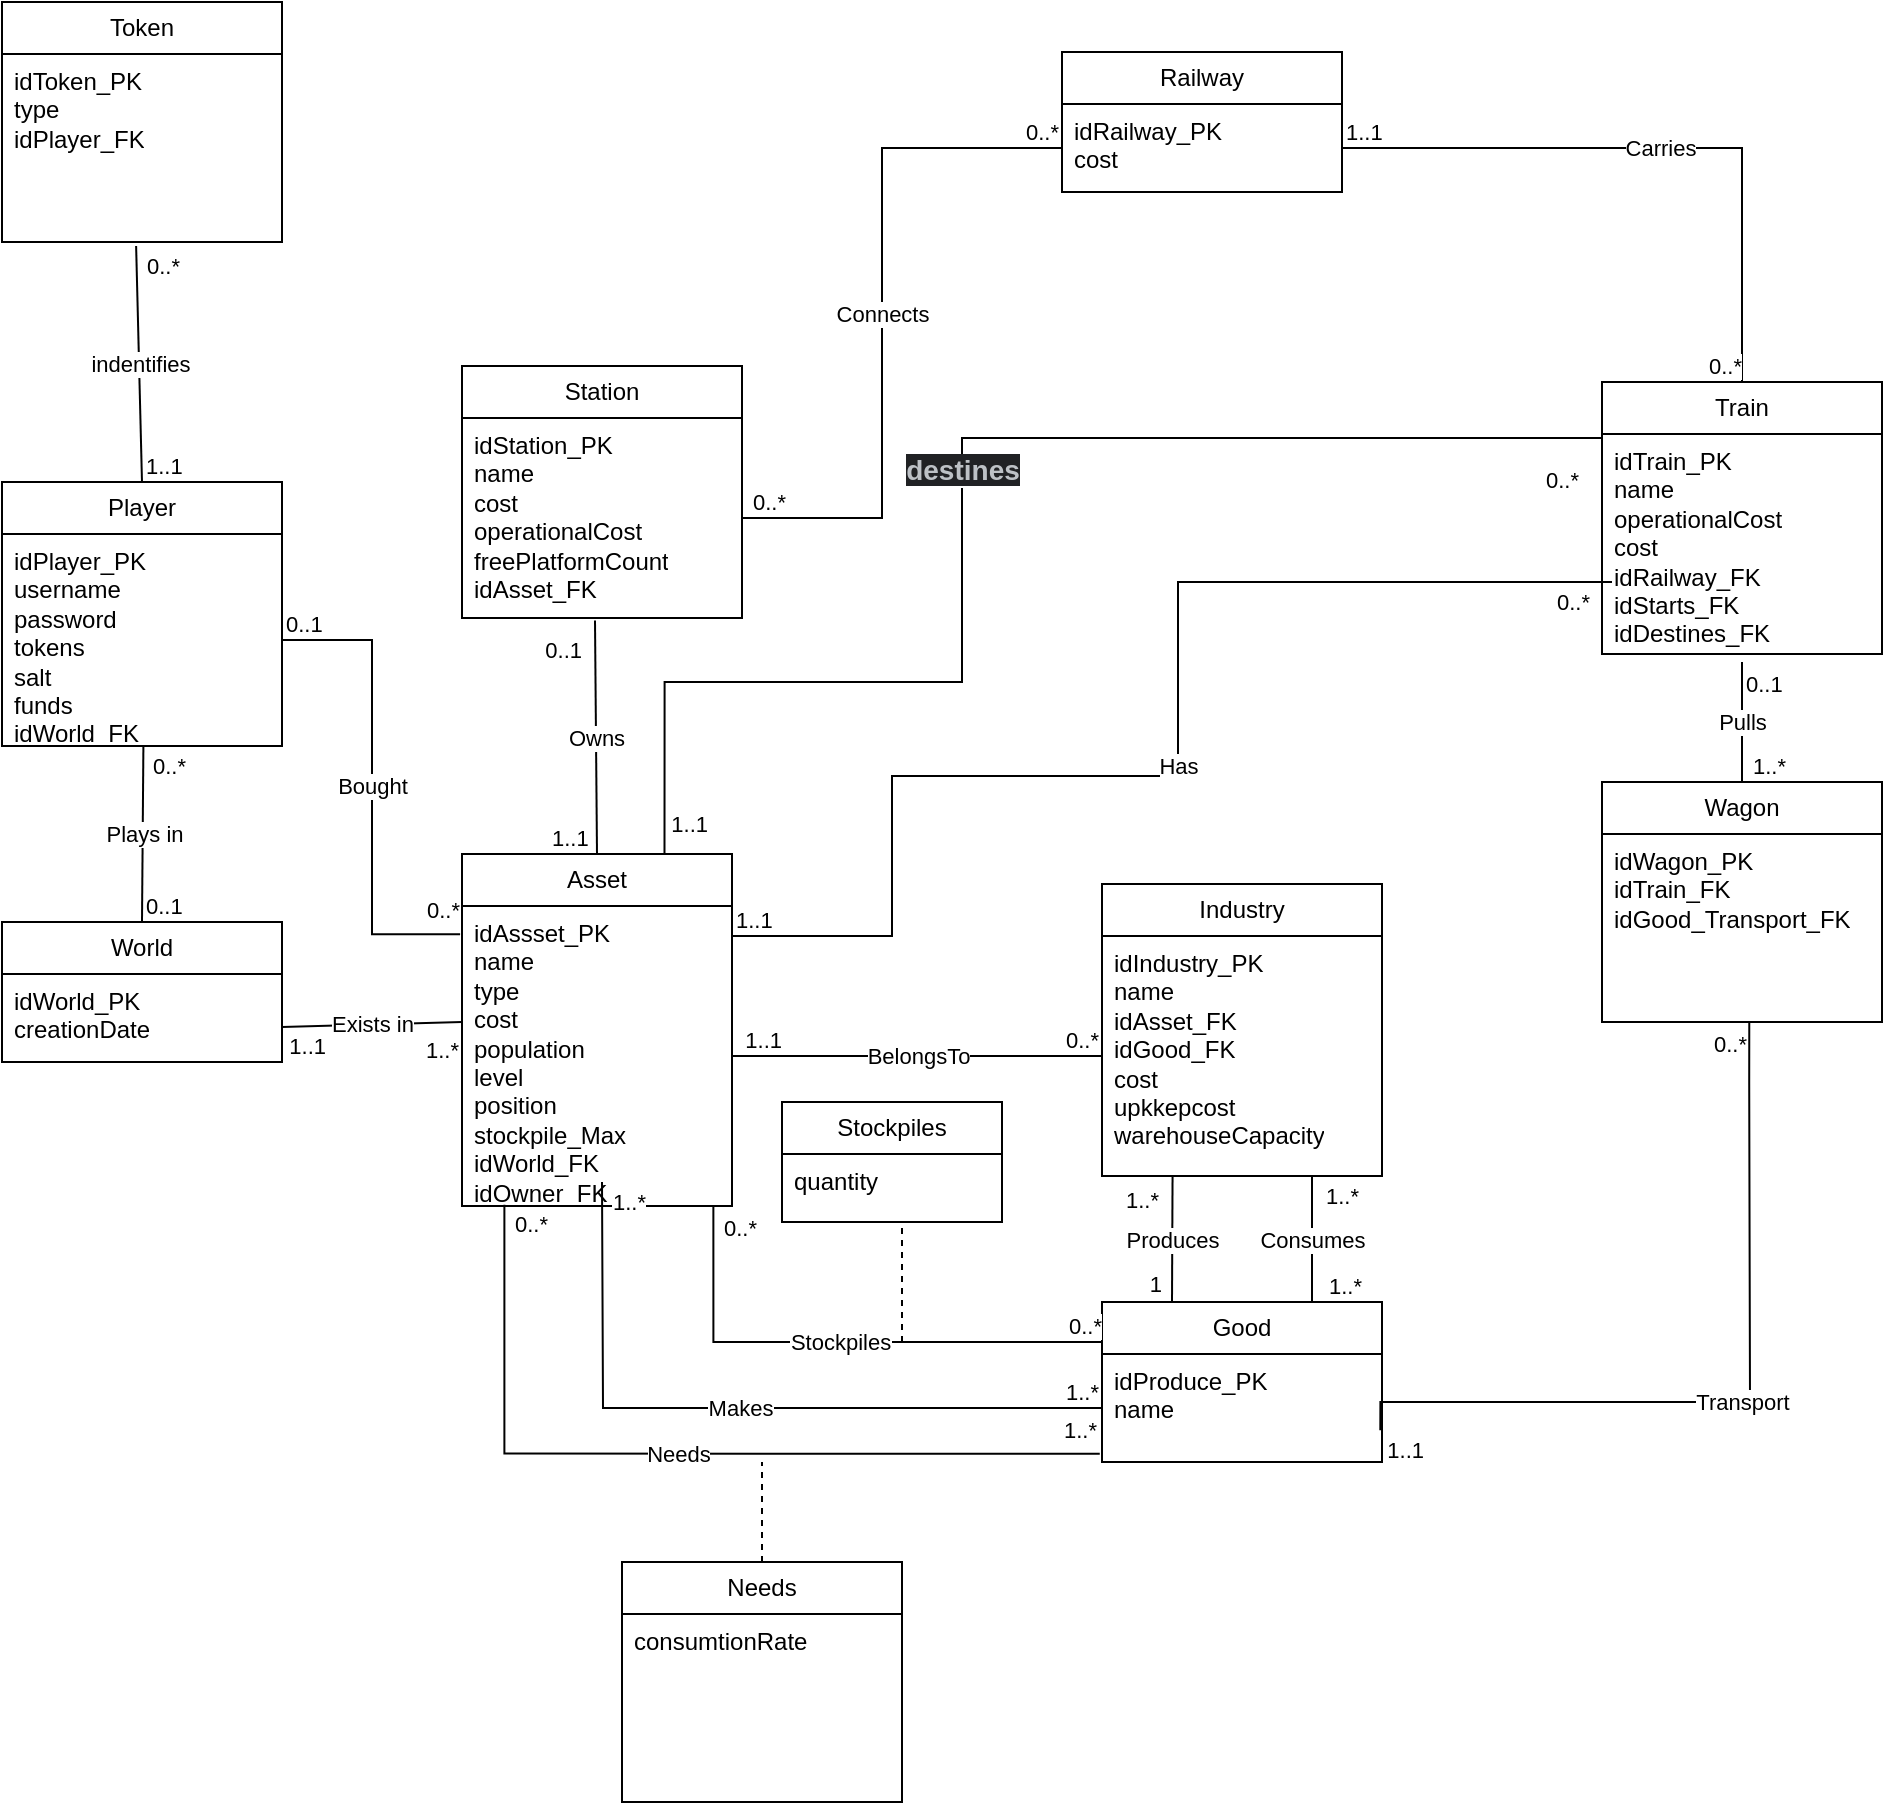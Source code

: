 <mxfile>
    <diagram name="Page-1" id="iOuRqfUdjlF2QSnf6yrc">
        <mxGraphModel dx="1214" dy="1879" grid="1" gridSize="10" guides="1" tooltips="1" connect="1" arrows="1" fold="1" page="1" pageScale="1" pageWidth="850" pageHeight="1100" math="0" shadow="0">
            <root>
                <mxCell id="0"/>
                <mxCell id="1" parent="0"/>
                <mxCell id="L3EQUS6Kodnhl2BeCCfc-5" value="Industry" style="swimlane;fontStyle=0;childLayout=stackLayout;horizontal=1;startSize=26;fillColor=none;horizontalStack=0;resizeParent=1;resizeParentMax=0;resizeLast=0;collapsible=1;marginBottom=0;whiteSpace=wrap;html=1;" parent="1" vertex="1">
                    <mxGeometry x="610" y="281" width="140" height="146" as="geometry"/>
                </mxCell>
                <mxCell id="L3EQUS6Kodnhl2BeCCfc-6" value="idIndustry_PK&lt;br&gt;name&lt;br&gt;idAsset_FK&lt;br&gt;idGood_FK&lt;br&gt;cost&lt;br&gt;upkkepcost&lt;br&gt;warehouseCapacity" style="text;strokeColor=none;fillColor=none;align=left;verticalAlign=top;spacingLeft=4;spacingRight=4;overflow=hidden;rotatable=0;points=[[0,0.5],[1,0.5]];portConstraint=eastwest;whiteSpace=wrap;html=1;" parent="L3EQUS6Kodnhl2BeCCfc-5" vertex="1">
                    <mxGeometry y="26" width="140" height="120" as="geometry"/>
                </mxCell>
                <mxCell id="L3EQUS6Kodnhl2BeCCfc-13" value="Railway" style="swimlane;fontStyle=0;childLayout=stackLayout;horizontal=1;startSize=26;fillColor=none;horizontalStack=0;resizeParent=1;resizeParentMax=0;resizeLast=0;collapsible=1;marginBottom=0;whiteSpace=wrap;html=1;" parent="1" vertex="1">
                    <mxGeometry x="590" y="-135" width="140" height="70" as="geometry"/>
                </mxCell>
                <mxCell id="L3EQUS6Kodnhl2BeCCfc-14" value="idRailway_PK&lt;br&gt;cost" style="text;strokeColor=none;fillColor=none;align=left;verticalAlign=top;spacingLeft=4;spacingRight=4;overflow=hidden;rotatable=0;points=[[0,0.5],[1,0.5]];portConstraint=eastwest;whiteSpace=wrap;html=1;" parent="L3EQUS6Kodnhl2BeCCfc-13" vertex="1">
                    <mxGeometry y="26" width="140" height="44" as="geometry"/>
                </mxCell>
                <mxCell id="L3EQUS6Kodnhl2BeCCfc-15" value="Station" style="swimlane;fontStyle=0;childLayout=stackLayout;horizontal=1;startSize=26;fillColor=none;horizontalStack=0;resizeParent=1;resizeParentMax=0;resizeLast=0;collapsible=1;marginBottom=0;whiteSpace=wrap;html=1;" parent="1" vertex="1">
                    <mxGeometry x="290" y="22" width="140" height="126" as="geometry"/>
                </mxCell>
                <mxCell id="L3EQUS6Kodnhl2BeCCfc-16" value="idStation_PK&lt;br&gt;name&lt;br&gt;cost&lt;br&gt;operationalCost&lt;br&gt;freePlatformCount&lt;br&gt;idAsset_FK" style="text;strokeColor=none;fillColor=none;align=left;verticalAlign=top;spacingLeft=4;spacingRight=4;overflow=hidden;rotatable=0;points=[[0,0.5],[1,0.5]];portConstraint=eastwest;whiteSpace=wrap;html=1;" parent="L3EQUS6Kodnhl2BeCCfc-15" vertex="1">
                    <mxGeometry y="26" width="140" height="100" as="geometry"/>
                </mxCell>
                <mxCell id="L3EQUS6Kodnhl2BeCCfc-17" value="World" style="swimlane;fontStyle=0;childLayout=stackLayout;horizontal=1;startSize=26;fillColor=none;horizontalStack=0;resizeParent=1;resizeParentMax=0;resizeLast=0;collapsible=1;marginBottom=0;whiteSpace=wrap;html=1;" parent="1" vertex="1">
                    <mxGeometry x="60" y="300" width="140" height="70" as="geometry"/>
                </mxCell>
                <mxCell id="L3EQUS6Kodnhl2BeCCfc-18" value="idWorld_PK&lt;br&gt;creationDate" style="text;strokeColor=none;fillColor=none;align=left;verticalAlign=top;spacingLeft=4;spacingRight=4;overflow=hidden;rotatable=0;points=[[0,0.5],[1,0.5]];portConstraint=eastwest;whiteSpace=wrap;html=1;" parent="L3EQUS6Kodnhl2BeCCfc-17" vertex="1">
                    <mxGeometry y="26" width="140" height="44" as="geometry"/>
                </mxCell>
                <mxCell id="L3EQUS6Kodnhl2BeCCfc-19" value="Player" style="swimlane;fontStyle=0;childLayout=stackLayout;horizontal=1;startSize=26;fillColor=none;horizontalStack=0;resizeParent=1;resizeParentMax=0;resizeLast=0;collapsible=1;marginBottom=0;whiteSpace=wrap;html=1;" parent="1" vertex="1">
                    <mxGeometry x="60" y="80" width="140" height="132" as="geometry"/>
                </mxCell>
                <mxCell id="L3EQUS6Kodnhl2BeCCfc-20" value="idPlayer_PK&lt;br&gt;username&lt;br&gt;password&lt;br&gt;tokens&lt;br&gt;salt&lt;br&gt;funds&lt;br&gt;idWorld_FK" style="text;strokeColor=none;fillColor=none;align=left;verticalAlign=top;spacingLeft=4;spacingRight=4;overflow=hidden;rotatable=0;points=[[0,0.5],[1,0.5]];portConstraint=eastwest;whiteSpace=wrap;html=1;" parent="L3EQUS6Kodnhl2BeCCfc-19" vertex="1">
                    <mxGeometry y="26" width="140" height="106" as="geometry"/>
                </mxCell>
                <mxCell id="L3EQUS6Kodnhl2BeCCfc-29" value="Good" style="swimlane;fontStyle=0;childLayout=stackLayout;horizontal=1;startSize=26;fillColor=none;horizontalStack=0;resizeParent=1;resizeParentMax=0;resizeLast=0;collapsible=1;marginBottom=0;whiteSpace=wrap;html=1;" parent="1" vertex="1">
                    <mxGeometry x="610" y="490" width="140" height="80" as="geometry"/>
                </mxCell>
                <mxCell id="L3EQUS6Kodnhl2BeCCfc-30" value="idProduce_PK&lt;br&gt;name" style="text;strokeColor=none;fillColor=none;align=left;verticalAlign=top;spacingLeft=4;spacingRight=4;overflow=hidden;rotatable=0;points=[[0,0.5],[1,0.5]];portConstraint=eastwest;whiteSpace=wrap;html=1;" parent="L3EQUS6Kodnhl2BeCCfc-29" vertex="1">
                    <mxGeometry y="26" width="140" height="54" as="geometry"/>
                </mxCell>
                <mxCell id="L3EQUS6Kodnhl2BeCCfc-33" value="Train" style="swimlane;fontStyle=0;childLayout=stackLayout;horizontal=1;startSize=26;fillColor=none;horizontalStack=0;resizeParent=1;resizeParentMax=0;resizeLast=0;collapsible=1;marginBottom=0;whiteSpace=wrap;html=1;" parent="1" vertex="1">
                    <mxGeometry x="860" y="30" width="140" height="136" as="geometry"/>
                </mxCell>
                <mxCell id="L3EQUS6Kodnhl2BeCCfc-34" value="idTrain_PK&lt;br&gt;name&lt;br&gt;operationalCost&lt;br&gt;cost&lt;br&gt;idRailway_FK&lt;br&gt;idStarts_FK&lt;br&gt;idDestines_FK" style="text;strokeColor=none;fillColor=none;align=left;verticalAlign=top;spacingLeft=4;spacingRight=4;overflow=hidden;rotatable=0;points=[[0,0.5],[1,0.5]];portConstraint=eastwest;whiteSpace=wrap;html=1;" parent="L3EQUS6Kodnhl2BeCCfc-33" vertex="1">
                    <mxGeometry y="26" width="140" height="110" as="geometry"/>
                </mxCell>
                <mxCell id="25" value="" style="endArrow=none;html=1;rounded=0;endFill=0;entryX=0.5;entryY=0;entryDx=0;entryDy=0;" parent="L3EQUS6Kodnhl2BeCCfc-33" target="23" edge="1">
                    <mxGeometry relative="1" as="geometry">
                        <mxPoint x="70" y="140" as="sourcePoint"/>
                        <mxPoint x="69.71" y="180" as="targetPoint"/>
                    </mxGeometry>
                </mxCell>
                <mxCell id="26" value="Pulls" style="edgeLabel;resizable=0;html=1;align=center;verticalAlign=middle;" parent="25" connectable="0" vertex="1">
                    <mxGeometry relative="1" as="geometry"/>
                </mxCell>
                <mxCell id="27" value="0..1" style="edgeLabel;resizable=0;html=1;align=left;verticalAlign=bottom;" parent="25" connectable="0" vertex="1">
                    <mxGeometry x="-1" relative="1" as="geometry">
                        <mxPoint y="19" as="offset"/>
                    </mxGeometry>
                </mxCell>
                <mxCell id="28" value="1..*" style="edgeLabel;resizable=0;html=1;align=right;verticalAlign=bottom;" parent="25" connectable="0" vertex="1">
                    <mxGeometry x="1" relative="1" as="geometry">
                        <mxPoint x="22" as="offset"/>
                    </mxGeometry>
                </mxCell>
                <mxCell id="L3EQUS6Kodnhl2BeCCfc-40" value="" style="endArrow=none;html=1;rounded=0;endFill=0;entryX=0.25;entryY=0;entryDx=0;entryDy=0;exitX=0.252;exitY=1;exitDx=0;exitDy=0;exitPerimeter=0;" parent="1" source="L3EQUS6Kodnhl2BeCCfc-6" target="L3EQUS6Kodnhl2BeCCfc-29" edge="1">
                    <mxGeometry relative="1" as="geometry">
                        <mxPoint x="645" y="390" as="sourcePoint"/>
                        <mxPoint x="570" y="600" as="targetPoint"/>
                    </mxGeometry>
                </mxCell>
                <mxCell id="L3EQUS6Kodnhl2BeCCfc-41" value="Produces" style="edgeLabel;resizable=0;html=1;align=center;verticalAlign=middle;" parent="L3EQUS6Kodnhl2BeCCfc-40" connectable="0" vertex="1">
                    <mxGeometry relative="1" as="geometry"/>
                </mxCell>
                <mxCell id="L3EQUS6Kodnhl2BeCCfc-42" value="1..*" style="edgeLabel;resizable=0;html=1;align=left;verticalAlign=bottom;" parent="L3EQUS6Kodnhl2BeCCfc-40" connectable="0" vertex="1">
                    <mxGeometry x="-1" relative="1" as="geometry">
                        <mxPoint x="-25" y="20" as="offset"/>
                    </mxGeometry>
                </mxCell>
                <mxCell id="L3EQUS6Kodnhl2BeCCfc-43" value="1" style="edgeLabel;resizable=0;html=1;align=right;verticalAlign=bottom;" parent="L3EQUS6Kodnhl2BeCCfc-40" connectable="0" vertex="1">
                    <mxGeometry x="1" relative="1" as="geometry">
                        <mxPoint x="-5" as="offset"/>
                    </mxGeometry>
                </mxCell>
                <mxCell id="L3EQUS6Kodnhl2BeCCfc-44" value="" style="endArrow=none;html=1;rounded=0;endFill=0;entryX=0.75;entryY=0;entryDx=0;entryDy=0;exitX=0.75;exitY=1;exitDx=0;exitDy=0;" parent="1" source="L3EQUS6Kodnhl2BeCCfc-5" target="L3EQUS6Kodnhl2BeCCfc-29" edge="1">
                    <mxGeometry relative="1" as="geometry">
                        <mxPoint x="710" y="390" as="sourcePoint"/>
                        <mxPoint x="700" y="630" as="targetPoint"/>
                    </mxGeometry>
                </mxCell>
                <mxCell id="L3EQUS6Kodnhl2BeCCfc-45" value="Consumes" style="edgeLabel;resizable=0;html=1;align=center;verticalAlign=middle;" parent="L3EQUS6Kodnhl2BeCCfc-44" connectable="0" vertex="1">
                    <mxGeometry relative="1" as="geometry"/>
                </mxCell>
                <mxCell id="L3EQUS6Kodnhl2BeCCfc-46" value="1..*" style="edgeLabel;resizable=0;html=1;align=left;verticalAlign=bottom;" parent="L3EQUS6Kodnhl2BeCCfc-44" connectable="0" vertex="1">
                    <mxGeometry x="-1" relative="1" as="geometry">
                        <mxPoint x="5" y="18" as="offset"/>
                    </mxGeometry>
                </mxCell>
                <mxCell id="L3EQUS6Kodnhl2BeCCfc-47" value="1..*" style="edgeLabel;resizable=0;html=1;align=right;verticalAlign=bottom;" parent="L3EQUS6Kodnhl2BeCCfc-44" connectable="0" vertex="1">
                    <mxGeometry x="1" relative="1" as="geometry">
                        <mxPoint x="25" as="offset"/>
                    </mxGeometry>
                </mxCell>
                <mxCell id="L3EQUS6Kodnhl2BeCCfc-49" value="" style="endArrow=none;html=1;rounded=0;endFill=0;exitX=0;exitY=0.5;exitDx=0;exitDy=0;entryX=1;entryY=0.5;entryDx=0;entryDy=0;" parent="1" source="L3EQUS6Kodnhl2BeCCfc-6" target="8" edge="1">
                    <mxGeometry relative="1" as="geometry">
                        <mxPoint x="520" y="290" as="sourcePoint"/>
                        <mxPoint x="460" y="348" as="targetPoint"/>
                    </mxGeometry>
                </mxCell>
                <mxCell id="L3EQUS6Kodnhl2BeCCfc-50" value="BelongsTo" style="edgeLabel;resizable=0;html=1;align=center;verticalAlign=middle;" parent="L3EQUS6Kodnhl2BeCCfc-49" connectable="0" vertex="1">
                    <mxGeometry relative="1" as="geometry"/>
                </mxCell>
                <mxCell id="L3EQUS6Kodnhl2BeCCfc-51" value="0..*" style="edgeLabel;resizable=0;html=1;align=left;verticalAlign=bottom;" parent="L3EQUS6Kodnhl2BeCCfc-49" connectable="0" vertex="1">
                    <mxGeometry x="-1" relative="1" as="geometry">
                        <mxPoint x="-20" as="offset"/>
                    </mxGeometry>
                </mxCell>
                <mxCell id="L3EQUS6Kodnhl2BeCCfc-52" value="1..1" style="edgeLabel;resizable=0;html=1;align=right;verticalAlign=bottom;" parent="L3EQUS6Kodnhl2BeCCfc-49" connectable="0" vertex="1">
                    <mxGeometry x="1" relative="1" as="geometry">
                        <mxPoint x="25" as="offset"/>
                    </mxGeometry>
                </mxCell>
                <mxCell id="L3EQUS6Kodnhl2BeCCfc-53" value="" style="endArrow=none;html=1;rounded=0;endFill=0;exitX=1;exitY=0.5;exitDx=0;exitDy=0;entryX=0.5;entryY=0;entryDx=0;entryDy=0;edgeStyle=orthogonalEdgeStyle;" parent="1" source="L3EQUS6Kodnhl2BeCCfc-14" target="L3EQUS6Kodnhl2BeCCfc-33" edge="1">
                    <mxGeometry relative="1" as="geometry">
                        <mxPoint x="740" y="185" as="sourcePoint"/>
                        <mxPoint x="900" y="185" as="targetPoint"/>
                    </mxGeometry>
                </mxCell>
                <mxCell id="L3EQUS6Kodnhl2BeCCfc-54" value="Carries" style="edgeLabel;resizable=0;html=1;align=center;verticalAlign=middle;" parent="L3EQUS6Kodnhl2BeCCfc-53" connectable="0" vertex="1">
                    <mxGeometry relative="1" as="geometry"/>
                </mxCell>
                <mxCell id="L3EQUS6Kodnhl2BeCCfc-55" value="1..1" style="edgeLabel;resizable=0;html=1;align=left;verticalAlign=bottom;" parent="L3EQUS6Kodnhl2BeCCfc-53" connectable="0" vertex="1">
                    <mxGeometry x="-1" relative="1" as="geometry"/>
                </mxCell>
                <mxCell id="L3EQUS6Kodnhl2BeCCfc-56" value="0..*" style="edgeLabel;resizable=0;html=1;align=right;verticalAlign=bottom;" parent="L3EQUS6Kodnhl2BeCCfc-53" connectable="0" vertex="1">
                    <mxGeometry x="1" relative="1" as="geometry"/>
                </mxCell>
                <mxCell id="L3EQUS6Kodnhl2BeCCfc-58" value="" style="endArrow=none;html=1;rounded=0;endFill=0;entryX=0;entryY=0.25;entryDx=0;entryDy=0;edgeStyle=orthogonalEdgeStyle;exitX=0.931;exitY=1.003;exitDx=0;exitDy=0;exitPerimeter=0;" parent="1" source="8" target="L3EQUS6Kodnhl2BeCCfc-29" edge="1">
                    <mxGeometry relative="1" as="geometry">
                        <mxPoint x="355" y="440" as="sourcePoint"/>
                        <mxPoint x="990" y="420" as="targetPoint"/>
                        <Array as="points">
                            <mxPoint x="416" y="510"/>
                        </Array>
                    </mxGeometry>
                </mxCell>
                <mxCell id="L3EQUS6Kodnhl2BeCCfc-59" value="Stockpiles" style="edgeLabel;resizable=0;html=1;align=center;verticalAlign=middle;" parent="L3EQUS6Kodnhl2BeCCfc-58" connectable="0" vertex="1">
                    <mxGeometry relative="1" as="geometry"/>
                </mxCell>
                <mxCell id="L3EQUS6Kodnhl2BeCCfc-60" value="0..*" style="edgeLabel;resizable=0;html=1;align=left;verticalAlign=bottom;" parent="L3EQUS6Kodnhl2BeCCfc-58" connectable="0" vertex="1">
                    <mxGeometry x="-1" relative="1" as="geometry">
                        <mxPoint x="3" y="19" as="offset"/>
                    </mxGeometry>
                </mxCell>
                <mxCell id="L3EQUS6Kodnhl2BeCCfc-61" value="0..*" style="edgeLabel;resizable=0;html=1;align=right;verticalAlign=bottom;" parent="L3EQUS6Kodnhl2BeCCfc-58" connectable="0" vertex="1">
                    <mxGeometry x="1" relative="1" as="geometry">
                        <mxPoint as="offset"/>
                    </mxGeometry>
                </mxCell>
                <mxCell id="L3EQUS6Kodnhl2BeCCfc-66" value="" style="endArrow=none;html=1;rounded=0;endFill=0;entryX=0.475;entryY=1.012;entryDx=0;entryDy=0;entryPerimeter=0;exitX=0.5;exitY=0;exitDx=0;exitDy=0;" parent="1" source="7" target="L3EQUS6Kodnhl2BeCCfc-16" edge="1">
                    <mxGeometry relative="1" as="geometry">
                        <mxPoint x="357" y="230" as="sourcePoint"/>
                        <mxPoint x="599" y="117" as="targetPoint"/>
                    </mxGeometry>
                </mxCell>
                <mxCell id="L3EQUS6Kodnhl2BeCCfc-67" value="Owns" style="edgeLabel;resizable=0;html=1;align=center;verticalAlign=middle;" parent="L3EQUS6Kodnhl2BeCCfc-66" connectable="0" vertex="1">
                    <mxGeometry relative="1" as="geometry"/>
                </mxCell>
                <mxCell id="L3EQUS6Kodnhl2BeCCfc-68" value="1..1" style="edgeLabel;resizable=0;html=1;align=left;verticalAlign=bottom;" parent="L3EQUS6Kodnhl2BeCCfc-66" connectable="0" vertex="1">
                    <mxGeometry x="-1" relative="1" as="geometry">
                        <mxPoint x="-25" as="offset"/>
                    </mxGeometry>
                </mxCell>
                <mxCell id="L3EQUS6Kodnhl2BeCCfc-69" value="0..1" style="edgeLabel;resizable=0;html=1;align=right;verticalAlign=bottom;" parent="L3EQUS6Kodnhl2BeCCfc-66" connectable="0" vertex="1">
                    <mxGeometry x="1" relative="1" as="geometry">
                        <mxPoint x="-6" y="23" as="offset"/>
                    </mxGeometry>
                </mxCell>
                <mxCell id="2" value="" style="endArrow=none;html=1;rounded=0;endFill=0;entryX=1;entryY=0.5;entryDx=0;entryDy=0;exitX=0;exitY=0.5;exitDx=0;exitDy=0;edgeStyle=orthogonalEdgeStyle;" parent="1" source="L3EQUS6Kodnhl2BeCCfc-14" target="L3EQUS6Kodnhl2BeCCfc-16" edge="1">
                    <mxGeometry relative="1" as="geometry">
                        <mxPoint x="939.76" y="170" as="sourcePoint"/>
                        <mxPoint x="480" y="170.0" as="targetPoint"/>
                        <Array as="points">
                            <mxPoint x="500" y="-87"/>
                            <mxPoint x="500" y="98"/>
                        </Array>
                    </mxGeometry>
                </mxCell>
                <mxCell id="3" value="Connects" style="edgeLabel;resizable=0;html=1;align=center;verticalAlign=middle;" parent="2" connectable="0" vertex="1">
                    <mxGeometry relative="1" as="geometry"/>
                </mxCell>
                <mxCell id="4" value="0..*" style="edgeLabel;resizable=0;html=1;align=left;verticalAlign=bottom;" parent="2" connectable="0" vertex="1">
                    <mxGeometry x="-1" relative="1" as="geometry">
                        <mxPoint x="-20" as="offset"/>
                    </mxGeometry>
                </mxCell>
                <mxCell id="5" value="0..*" style="edgeLabel;resizable=0;html=1;align=right;verticalAlign=bottom;" parent="2" connectable="0" vertex="1">
                    <mxGeometry x="1" relative="1" as="geometry">
                        <mxPoint x="22" as="offset"/>
                    </mxGeometry>
                </mxCell>
                <mxCell id="7" value="Asset" style="swimlane;fontStyle=0;childLayout=stackLayout;horizontal=1;startSize=26;fillColor=none;horizontalStack=0;resizeParent=1;resizeParentMax=0;resizeLast=0;collapsible=1;marginBottom=0;whiteSpace=wrap;html=1;" parent="1" vertex="1">
                    <mxGeometry x="290" y="266" width="135" height="176" as="geometry"/>
                </mxCell>
                <mxCell id="8" value="idAssset_PK&lt;br&gt;name&lt;br&gt;type&lt;br&gt;cost&lt;br&gt;population&lt;br&gt;level&lt;br&gt;position&lt;br&gt;stockpile_Max&lt;br&gt;idWorld_FK&lt;br&gt;idOwner_FK" style="text;strokeColor=none;fillColor=none;align=left;verticalAlign=top;spacingLeft=4;spacingRight=4;overflow=hidden;rotatable=0;points=[[0,0.5],[1,0.5]];portConstraint=eastwest;whiteSpace=wrap;html=1;" parent="7" vertex="1">
                    <mxGeometry y="26" width="135" height="150" as="geometry"/>
                </mxCell>
                <mxCell id="9" value="" style="endArrow=none;html=1;rounded=0;endFill=0;entryX=0.505;entryY=1;entryDx=0;entryDy=0;entryPerimeter=0;exitX=0.5;exitY=0;exitDx=0;exitDy=0;" parent="1" source="L3EQUS6Kodnhl2BeCCfc-17" target="L3EQUS6Kodnhl2BeCCfc-20" edge="1">
                    <mxGeometry relative="1" as="geometry">
                        <mxPoint x="529.76" y="240" as="sourcePoint"/>
                        <mxPoint x="70" y="240" as="targetPoint"/>
                    </mxGeometry>
                </mxCell>
                <mxCell id="10" value="Plays in" style="edgeLabel;resizable=0;html=1;align=center;verticalAlign=middle;" parent="9" connectable="0" vertex="1">
                    <mxGeometry relative="1" as="geometry"/>
                </mxCell>
                <mxCell id="11" value="0..1" style="edgeLabel;resizable=0;html=1;align=left;verticalAlign=bottom;" parent="9" connectable="0" vertex="1">
                    <mxGeometry x="-1" relative="1" as="geometry"/>
                </mxCell>
                <mxCell id="12" value="0..*" style="edgeLabel;resizable=0;html=1;align=right;verticalAlign=bottom;" parent="9" connectable="0" vertex="1">
                    <mxGeometry x="1" relative="1" as="geometry">
                        <mxPoint x="22" y="18" as="offset"/>
                    </mxGeometry>
                </mxCell>
                <mxCell id="13" value="" style="endArrow=none;html=1;rounded=0;endFill=0;entryX=1;entryY=0.75;entryDx=0;entryDy=0;" parent="1" target="L3EQUS6Kodnhl2BeCCfc-17" edge="1">
                    <mxGeometry relative="1" as="geometry">
                        <mxPoint x="290" y="350" as="sourcePoint"/>
                        <mxPoint x="90" y="510" as="targetPoint"/>
                    </mxGeometry>
                </mxCell>
                <mxCell id="14" value="Exists in" style="edgeLabel;resizable=0;html=1;align=center;verticalAlign=middle;" parent="13" connectable="0" vertex="1">
                    <mxGeometry relative="1" as="geometry"/>
                </mxCell>
                <mxCell id="15" value="1..*" style="edgeLabel;resizable=0;html=1;align=left;verticalAlign=bottom;" parent="13" connectable="0" vertex="1">
                    <mxGeometry x="-1" relative="1" as="geometry">
                        <mxPoint x="-20" y="22" as="offset"/>
                    </mxGeometry>
                </mxCell>
                <mxCell id="16" value="1..1" style="edgeLabel;resizable=0;html=1;align=right;verticalAlign=bottom;" parent="13" connectable="0" vertex="1">
                    <mxGeometry x="1" relative="1" as="geometry">
                        <mxPoint x="22" y="18" as="offset"/>
                    </mxGeometry>
                </mxCell>
                <mxCell id="18" value="" style="endArrow=none;html=1;rounded=0;endFill=0;entryX=0.994;entryY=0.706;entryDx=0;entryDy=0;entryPerimeter=0;edgeStyle=orthogonalEdgeStyle;exitX=0.526;exitY=0.996;exitDx=0;exitDy=0;exitPerimeter=0;" parent="1" source="24" target="L3EQUS6Kodnhl2BeCCfc-30" edge="1">
                    <mxGeometry relative="1" as="geometry">
                        <mxPoint x="934" y="330" as="sourcePoint"/>
                        <mxPoint x="930" y="520" as="targetPoint"/>
                        <Array as="points">
                            <mxPoint x="934" y="380"/>
                            <mxPoint x="934" y="380"/>
                            <mxPoint x="934" y="540"/>
                        </Array>
                    </mxGeometry>
                </mxCell>
                <mxCell id="19" value="Transport" style="edgeLabel;resizable=0;html=1;align=center;verticalAlign=middle;" parent="18" connectable="0" vertex="1">
                    <mxGeometry relative="1" as="geometry"/>
                </mxCell>
                <mxCell id="20" value="0..*" style="edgeLabel;resizable=0;html=1;align=left;verticalAlign=bottom;" parent="18" connectable="0" vertex="1">
                    <mxGeometry x="-1" relative="1" as="geometry">
                        <mxPoint x="-20" y="20" as="offset"/>
                    </mxGeometry>
                </mxCell>
                <mxCell id="21" value="1..1" style="edgeLabel;resizable=0;html=1;align=right;verticalAlign=bottom;" parent="18" connectable="0" vertex="1">
                    <mxGeometry x="1" relative="1" as="geometry">
                        <mxPoint x="22" y="18" as="offset"/>
                    </mxGeometry>
                </mxCell>
                <mxCell id="23" value="Wagon" style="swimlane;fontStyle=0;childLayout=stackLayout;horizontal=1;startSize=26;fillColor=none;horizontalStack=0;resizeParent=1;resizeParentMax=0;resizeLast=0;collapsible=1;marginBottom=0;whiteSpace=wrap;html=1;" parent="1" vertex="1">
                    <mxGeometry x="860" y="230" width="140" height="120" as="geometry"/>
                </mxCell>
                <mxCell id="24" value="idWagon_PK&lt;br&gt;idTrain_FK&lt;br&gt;idGood_Transport_FK" style="text;strokeColor=none;fillColor=none;align=left;verticalAlign=top;spacingLeft=4;spacingRight=4;overflow=hidden;rotatable=0;points=[[0,0.5],[1,0.5]];portConstraint=eastwest;whiteSpace=wrap;html=1;" parent="23" vertex="1">
                    <mxGeometry y="26" width="140" height="94" as="geometry"/>
                </mxCell>
                <mxCell id="31" value="" style="endArrow=none;html=1;rounded=0;endFill=0;exitX=-0.008;exitY=0.923;exitDx=0;exitDy=0;edgeStyle=orthogonalEdgeStyle;entryX=0.157;entryY=0.996;entryDx=0;entryDy=0;entryPerimeter=0;exitPerimeter=0;" parent="1" source="L3EQUS6Kodnhl2BeCCfc-30" target="8" edge="1">
                    <mxGeometry relative="1" as="geometry">
                        <mxPoint x="570" y="549" as="sourcePoint"/>
                        <mxPoint x="340" y="440" as="targetPoint"/>
                    </mxGeometry>
                </mxCell>
                <mxCell id="32" value="Needs" style="edgeLabel;resizable=0;html=1;align=center;verticalAlign=middle;" parent="31" connectable="0" vertex="1">
                    <mxGeometry relative="1" as="geometry"/>
                </mxCell>
                <mxCell id="33" value="1..*" style="edgeLabel;resizable=0;html=1;align=left;verticalAlign=bottom;" parent="31" connectable="0" vertex="1">
                    <mxGeometry x="-1" relative="1" as="geometry">
                        <mxPoint x="-20" y="-3" as="offset"/>
                    </mxGeometry>
                </mxCell>
                <mxCell id="34" value="0..*" style="edgeLabel;resizable=0;html=1;align=right;verticalAlign=bottom;" parent="31" connectable="0" vertex="1">
                    <mxGeometry x="1" relative="1" as="geometry">
                        <mxPoint x="22" y="18" as="offset"/>
                    </mxGeometry>
                </mxCell>
                <mxCell id="35" value="" style="endArrow=none;html=1;rounded=0;endFill=0;endSize=5;dashed=1;" parent="1" edge="1">
                    <mxGeometry relative="1" as="geometry">
                        <mxPoint x="440" y="620" as="sourcePoint"/>
                        <mxPoint x="440" y="570" as="targetPoint"/>
                    </mxGeometry>
                </mxCell>
                <mxCell id="39" value="Needs" style="swimlane;fontStyle=0;childLayout=stackLayout;horizontal=1;startSize=26;fillColor=none;horizontalStack=0;resizeParent=1;resizeParentMax=0;resizeLast=0;collapsible=1;marginBottom=0;whiteSpace=wrap;html=1;" parent="1" vertex="1">
                    <mxGeometry x="370" y="620" width="140" height="120" as="geometry"/>
                </mxCell>
                <mxCell id="40" value="consumtionRate" style="text;strokeColor=none;fillColor=none;align=left;verticalAlign=top;spacingLeft=4;spacingRight=4;overflow=hidden;rotatable=0;points=[[0,0.5],[1,0.5]];portConstraint=eastwest;whiteSpace=wrap;html=1;" parent="39" vertex="1">
                    <mxGeometry y="26" width="140" height="94" as="geometry"/>
                </mxCell>
                <mxCell id="41" value="Token" style="swimlane;fontStyle=0;childLayout=stackLayout;horizontal=1;startSize=26;fillColor=none;horizontalStack=0;resizeParent=1;resizeParentMax=0;resizeLast=0;collapsible=1;marginBottom=0;whiteSpace=wrap;html=1;" parent="1" vertex="1">
                    <mxGeometry x="60" y="-160" width="140" height="120" as="geometry"/>
                </mxCell>
                <mxCell id="42" value="idToken_PK&lt;br&gt;type&lt;br&gt;idPlayer_FK" style="text;strokeColor=none;fillColor=none;align=left;verticalAlign=top;spacingLeft=4;spacingRight=4;overflow=hidden;rotatable=0;points=[[0,0.5],[1,0.5]];portConstraint=eastwest;whiteSpace=wrap;html=1;" parent="41" vertex="1">
                    <mxGeometry y="26" width="140" height="94" as="geometry"/>
                </mxCell>
                <mxCell id="43" value="" style="endArrow=none;html=1;rounded=0;endFill=0;entryX=0.479;entryY=1.021;entryDx=0;entryDy=0;entryPerimeter=0;exitX=0.5;exitY=0;exitDx=0;exitDy=0;" parent="1" source="L3EQUS6Kodnhl2BeCCfc-19" target="42" edge="1">
                    <mxGeometry relative="1" as="geometry">
                        <mxPoint x="829.76" y="-140" as="sourcePoint"/>
                        <mxPoint x="370" y="-140" as="targetPoint"/>
                    </mxGeometry>
                </mxCell>
                <mxCell id="44" value="indentifies" style="edgeLabel;resizable=0;html=1;align=center;verticalAlign=middle;" parent="43" connectable="0" vertex="1">
                    <mxGeometry relative="1" as="geometry"/>
                </mxCell>
                <mxCell id="45" value="1..1" style="edgeLabel;resizable=0;html=1;align=left;verticalAlign=bottom;" parent="43" connectable="0" vertex="1">
                    <mxGeometry x="-1" relative="1" as="geometry"/>
                </mxCell>
                <mxCell id="46" value="0..*" style="edgeLabel;resizable=0;html=1;align=right;verticalAlign=bottom;" parent="43" connectable="0" vertex="1">
                    <mxGeometry x="1" relative="1" as="geometry">
                        <mxPoint x="22" y="18" as="offset"/>
                    </mxGeometry>
                </mxCell>
                <mxCell id="47" value="" style="endArrow=none;html=1;rounded=0;endFill=0;entryX=-0.007;entryY=0.094;entryDx=0;entryDy=0;entryPerimeter=0;exitX=1;exitY=0.5;exitDx=0;exitDy=0;edgeStyle=orthogonalEdgeStyle;" parent="1" source="L3EQUS6Kodnhl2BeCCfc-20" target="8" edge="1">
                    <mxGeometry relative="1" as="geometry">
                        <mxPoint x="869.76" y="-100" as="sourcePoint"/>
                        <mxPoint x="410" y="-100" as="targetPoint"/>
                    </mxGeometry>
                </mxCell>
                <mxCell id="48" value="Bought" style="edgeLabel;resizable=0;html=1;align=center;verticalAlign=middle;" parent="47" connectable="0" vertex="1">
                    <mxGeometry relative="1" as="geometry"/>
                </mxCell>
                <mxCell id="49" value="0..1" style="edgeLabel;resizable=0;html=1;align=left;verticalAlign=bottom;" parent="47" connectable="0" vertex="1">
                    <mxGeometry x="-1" relative="1" as="geometry"/>
                </mxCell>
                <mxCell id="50" value="0..*" style="edgeLabel;resizable=0;html=1;align=right;verticalAlign=bottom;" parent="47" connectable="0" vertex="1">
                    <mxGeometry x="1" relative="1" as="geometry">
                        <mxPoint x="1" y="-4" as="offset"/>
                    </mxGeometry>
                </mxCell>
                <mxCell id="51" value="" style="endArrow=none;html=1;rounded=0;endFill=0;entryX=0.75;entryY=0;entryDx=0;entryDy=0;exitX=0;exitY=0.25;exitDx=0;exitDy=0;edgeStyle=orthogonalEdgeStyle;" parent="1" source="L3EQUS6Kodnhl2BeCCfc-33" target="7" edge="1">
                    <mxGeometry relative="1" as="geometry">
                        <mxPoint x="769.76" y="130" as="sourcePoint"/>
                        <mxPoint x="500" y="130" as="targetPoint"/>
                        <Array as="points">
                            <mxPoint x="540" y="58"/>
                            <mxPoint x="540" y="180"/>
                            <mxPoint x="391" y="180"/>
                        </Array>
                    </mxGeometry>
                </mxCell>
                <mxCell id="52" value="&lt;b style=&quot;color: rgb(189, 193, 198); font-family: arial, sans-serif; font-size: 14px; text-align: start; background-color: rgb(32, 33, 36);&quot;&gt;destines&lt;/b&gt;" style="edgeLabel;resizable=0;html=1;align=center;verticalAlign=middle;" parent="51" connectable="0" vertex="1">
                    <mxGeometry relative="1" as="geometry"/>
                </mxCell>
                <mxCell id="53" value="0..*" style="edgeLabel;resizable=0;html=1;align=left;verticalAlign=bottom;" parent="51" connectable="0" vertex="1">
                    <mxGeometry x="-1" relative="1" as="geometry">
                        <mxPoint x="-30" y="23" as="offset"/>
                    </mxGeometry>
                </mxCell>
                <mxCell id="54" value="1..1" style="edgeLabel;resizable=0;html=1;align=right;verticalAlign=bottom;" parent="51" connectable="0" vertex="1">
                    <mxGeometry x="1" relative="1" as="geometry">
                        <mxPoint x="22" y="-6" as="offset"/>
                    </mxGeometry>
                </mxCell>
                <mxCell id="55" value="" style="endArrow=none;html=1;rounded=0;endFill=0;entryX=0;entryY=0.798;entryDx=0;entryDy=0;entryPerimeter=0;edgeStyle=orthogonalEdgeStyle;" parent="1" edge="1">
                    <mxGeometry relative="1" as="geometry">
                        <mxPoint x="425" y="307" as="sourcePoint"/>
                        <mxPoint x="865" y="130.032" as="targetPoint"/>
                        <Array as="points">
                            <mxPoint x="505" y="307"/>
                            <mxPoint x="505" y="227"/>
                            <mxPoint x="648" y="227"/>
                            <mxPoint x="648" y="130"/>
                        </Array>
                    </mxGeometry>
                </mxCell>
                <mxCell id="56" value="Has" style="edgeLabel;resizable=0;html=1;align=center;verticalAlign=middle;" parent="55" connectable="0" vertex="1">
                    <mxGeometry relative="1" as="geometry"/>
                </mxCell>
                <mxCell id="57" value="1..1" style="edgeLabel;resizable=0;html=1;align=left;verticalAlign=bottom;" parent="55" connectable="0" vertex="1">
                    <mxGeometry x="-1" relative="1" as="geometry"/>
                </mxCell>
                <mxCell id="58" value="0..*" style="edgeLabel;resizable=0;html=1;align=right;verticalAlign=bottom;" parent="55" connectable="0" vertex="1">
                    <mxGeometry x="1" relative="1" as="geometry">
                        <mxPoint x="-10" y="18" as="offset"/>
                    </mxGeometry>
                </mxCell>
                <mxCell id="59" value="" style="endArrow=none;html=1;rounded=0;endFill=0;exitX=0;exitY=0.5;exitDx=0;exitDy=0;edgeStyle=orthogonalEdgeStyle;" parent="1" source="L3EQUS6Kodnhl2BeCCfc-30" edge="1">
                    <mxGeometry relative="1" as="geometry">
                        <mxPoint x="739.76" y="610" as="sourcePoint"/>
                        <mxPoint x="360" y="430" as="targetPoint"/>
                    </mxGeometry>
                </mxCell>
                <mxCell id="60" value="Makes" style="edgeLabel;resizable=0;html=1;align=center;verticalAlign=middle;" parent="59" connectable="0" vertex="1">
                    <mxGeometry relative="1" as="geometry"/>
                </mxCell>
                <mxCell id="61" value="1..*" style="edgeLabel;resizable=0;html=1;align=left;verticalAlign=bottom;" parent="59" connectable="0" vertex="1">
                    <mxGeometry x="-1" relative="1" as="geometry">
                        <mxPoint x="-20" as="offset"/>
                    </mxGeometry>
                </mxCell>
                <mxCell id="62" value="1..*" style="edgeLabel;resizable=0;html=1;align=right;verticalAlign=bottom;" parent="59" connectable="0" vertex="1">
                    <mxGeometry x="1" relative="1" as="geometry">
                        <mxPoint x="22" y="18" as="offset"/>
                    </mxGeometry>
                </mxCell>
                <mxCell id="63" value="Stockpiles" style="swimlane;fontStyle=0;childLayout=stackLayout;horizontal=1;startSize=26;fillColor=none;horizontalStack=0;resizeParent=1;resizeParentMax=0;resizeLast=0;collapsible=1;marginBottom=0;whiteSpace=wrap;html=1;" parent="1" vertex="1">
                    <mxGeometry x="450" y="390" width="110" height="60" as="geometry"/>
                </mxCell>
                <mxCell id="64" value="quantity" style="text;strokeColor=none;fillColor=none;align=left;verticalAlign=top;spacingLeft=4;spacingRight=4;overflow=hidden;rotatable=0;points=[[0,0.5],[1,0.5]];portConstraint=eastwest;whiteSpace=wrap;html=1;" parent="63" vertex="1">
                    <mxGeometry y="26" width="110" height="34" as="geometry"/>
                </mxCell>
                <mxCell id="65" value="" style="endArrow=none;html=1;rounded=0;endFill=0;endSize=5;dashed=1;" parent="1" edge="1">
                    <mxGeometry relative="1" as="geometry">
                        <mxPoint x="510" y="510" as="sourcePoint"/>
                        <mxPoint x="510" y="450" as="targetPoint"/>
                    </mxGeometry>
                </mxCell>
            </root>
        </mxGraphModel>
    </diagram>
</mxfile>